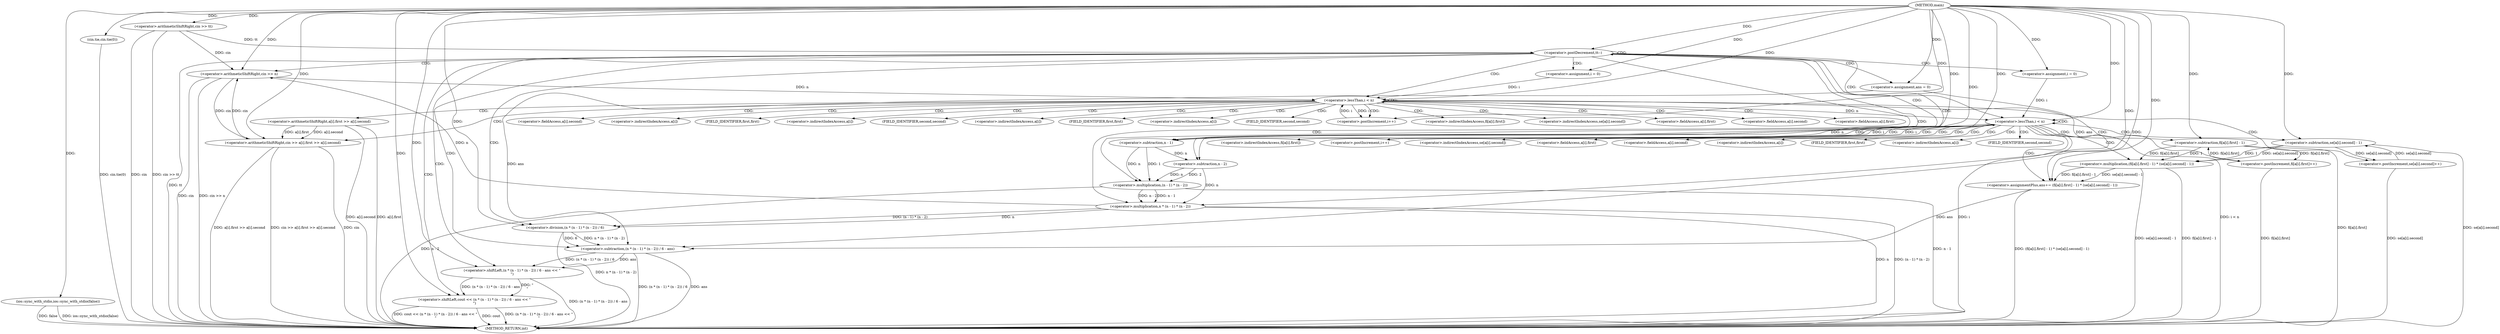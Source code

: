 digraph "main" {  
"1000101" [label = "(METHOD,main)" ]
"1000215" [label = "(METHOD_RETURN,int)" ]
"1000103" [label = "(ios::sync_with_stdio,ios::sync_with_stdio(false))" ]
"1000105" [label = "(cin.tie,cin.tie(0))" ]
"1000108" [label = "(<operator>.arithmeticShiftRight,cin >> tt)" ]
"1000112" [label = "(<operator>.postDecrement,tt--)" ]
"1000116" [label = "(<operator>.arithmeticShiftRight,cin >> n)" ]
"1000163" [label = "(<operator>.assignment,ans = 0)" ]
"1000198" [label = "(<operator>.shiftLeft,cout << (n * (n - 1) * (n - 2)) / 6 - ans << \"\n\")" ]
"1000124" [label = "(<operator>.assignment,i = 0)" ]
"1000127" [label = "(<operator>.lessThan,i < n)" ]
"1000130" [label = "(<operator>.postIncrement,i++)" ]
"1000168" [label = "(<operator>.assignment,i = 0)" ]
"1000171" [label = "(<operator>.lessThan,i < n)" ]
"1000174" [label = "(<operator>.postIncrement,i++)" ]
"1000133" [label = "(<operator>.arithmeticShiftRight,cin >> a[i].first >> a[i].second)" ]
"1000146" [label = "(<operator>.postIncrement,fi[a[i].first]++)" ]
"1000154" [label = "(<operator>.postIncrement,se[a[i].second]++)" ]
"1000177" [label = "(<operator>.assignmentPlus,ans+= (fi[a[i].first] - 1) * (se[a[i].second] - 1))" ]
"1000200" [label = "(<operator>.shiftLeft,(n * (n - 1) * (n - 2)) / 6 - ans << \"\n\")" ]
"1000201" [label = "(<operator>.subtraction,(n * (n - 1) * (n - 2)) / 6 - ans)" ]
"1000135" [label = "(<operator>.arithmeticShiftRight,a[i].first >> a[i].second)" ]
"1000179" [label = "(<operator>.multiplication,(fi[a[i].first] - 1) * (se[a[i].second] - 1))" ]
"1000202" [label = "(<operator>.division,(n * (n - 1) * (n - 2)) / 6)" ]
"1000180" [label = "(<operator>.subtraction,fi[a[i].first] - 1)" ]
"1000189" [label = "(<operator>.subtraction,se[a[i].second] - 1)" ]
"1000203" [label = "(<operator>.multiplication,n * (n - 1) * (n - 2))" ]
"1000205" [label = "(<operator>.multiplication,(n - 1) * (n - 2))" ]
"1000206" [label = "(<operator>.subtraction,n - 1)" ]
"1000209" [label = "(<operator>.subtraction,n - 2)" ]
"1000147" [label = "(<operator>.indirectIndexAccess,fi[a[i].first])" ]
"1000155" [label = "(<operator>.indirectIndexAccess,se[a[i].second])" ]
"1000136" [label = "(<operator>.fieldAccess,a[i].first)" ]
"1000141" [label = "(<operator>.fieldAccess,a[i].second)" ]
"1000149" [label = "(<operator>.fieldAccess,a[i].first)" ]
"1000157" [label = "(<operator>.fieldAccess,a[i].second)" ]
"1000137" [label = "(<operator>.indirectIndexAccess,a[i])" ]
"1000140" [label = "(FIELD_IDENTIFIER,first,first)" ]
"1000142" [label = "(<operator>.indirectIndexAccess,a[i])" ]
"1000145" [label = "(FIELD_IDENTIFIER,second,second)" ]
"1000150" [label = "(<operator>.indirectIndexAccess,a[i])" ]
"1000153" [label = "(FIELD_IDENTIFIER,first,first)" ]
"1000158" [label = "(<operator>.indirectIndexAccess,a[i])" ]
"1000161" [label = "(FIELD_IDENTIFIER,second,second)" ]
"1000181" [label = "(<operator>.indirectIndexAccess,fi[a[i].first])" ]
"1000190" [label = "(<operator>.indirectIndexAccess,se[a[i].second])" ]
"1000183" [label = "(<operator>.fieldAccess,a[i].first)" ]
"1000192" [label = "(<operator>.fieldAccess,a[i].second)" ]
"1000184" [label = "(<operator>.indirectIndexAccess,a[i])" ]
"1000187" [label = "(FIELD_IDENTIFIER,first,first)" ]
"1000193" [label = "(<operator>.indirectIndexAccess,a[i])" ]
"1000196" [label = "(FIELD_IDENTIFIER,second,second)" ]
  "1000103" -> "1000215"  [ label = "DDG: ios::sync_with_stdio(false)"] 
  "1000105" -> "1000215"  [ label = "DDG: cin.tie(0)"] 
  "1000108" -> "1000215"  [ label = "DDG: cin"] 
  "1000108" -> "1000215"  [ label = "DDG: cin >> tt"] 
  "1000112" -> "1000215"  [ label = "DDG: tt"] 
  "1000116" -> "1000215"  [ label = "DDG: cin"] 
  "1000116" -> "1000215"  [ label = "DDG: cin >> n"] 
  "1000171" -> "1000215"  [ label = "DDG: i"] 
  "1000171" -> "1000215"  [ label = "DDG: i < n"] 
  "1000203" -> "1000215"  [ label = "DDG: n"] 
  "1000205" -> "1000215"  [ label = "DDG: n - 1"] 
  "1000205" -> "1000215"  [ label = "DDG: n - 2"] 
  "1000203" -> "1000215"  [ label = "DDG: (n - 1) * (n - 2)"] 
  "1000202" -> "1000215"  [ label = "DDG: n * (n - 1) * (n - 2)"] 
  "1000201" -> "1000215"  [ label = "DDG: (n * (n - 1) * (n - 2)) / 6"] 
  "1000201" -> "1000215"  [ label = "DDG: ans"] 
  "1000200" -> "1000215"  [ label = "DDG: (n * (n - 1) * (n - 2)) / 6 - ans"] 
  "1000198" -> "1000215"  [ label = "DDG: (n * (n - 1) * (n - 2)) / 6 - ans << \"\n\""] 
  "1000198" -> "1000215"  [ label = "DDG: cout << (n * (n - 1) * (n - 2)) / 6 - ans << \"\n\""] 
  "1000180" -> "1000215"  [ label = "DDG: fi[a[i].first]"] 
  "1000179" -> "1000215"  [ label = "DDG: fi[a[i].first] - 1"] 
  "1000189" -> "1000215"  [ label = "DDG: se[a[i].second]"] 
  "1000179" -> "1000215"  [ label = "DDG: se[a[i].second] - 1"] 
  "1000177" -> "1000215"  [ label = "DDG: (fi[a[i].first] - 1) * (se[a[i].second] - 1)"] 
  "1000133" -> "1000215"  [ label = "DDG: cin"] 
  "1000135" -> "1000215"  [ label = "DDG: a[i].first"] 
  "1000135" -> "1000215"  [ label = "DDG: a[i].second"] 
  "1000133" -> "1000215"  [ label = "DDG: a[i].first >> a[i].second"] 
  "1000133" -> "1000215"  [ label = "DDG: cin >> a[i].first >> a[i].second"] 
  "1000146" -> "1000215"  [ label = "DDG: fi[a[i].first]"] 
  "1000154" -> "1000215"  [ label = "DDG: se[a[i].second]"] 
  "1000198" -> "1000215"  [ label = "DDG: cout"] 
  "1000103" -> "1000215"  [ label = "DDG: false"] 
  "1000101" -> "1000103"  [ label = "DDG: "] 
  "1000101" -> "1000105"  [ label = "DDG: "] 
  "1000101" -> "1000108"  [ label = "DDG: "] 
  "1000108" -> "1000112"  [ label = "DDG: tt"] 
  "1000101" -> "1000112"  [ label = "DDG: "] 
  "1000101" -> "1000163"  [ label = "DDG: "] 
  "1000108" -> "1000116"  [ label = "DDG: cin"] 
  "1000133" -> "1000116"  [ label = "DDG: cin"] 
  "1000101" -> "1000116"  [ label = "DDG: "] 
  "1000203" -> "1000116"  [ label = "DDG: n"] 
  "1000101" -> "1000124"  [ label = "DDG: "] 
  "1000101" -> "1000168"  [ label = "DDG: "] 
  "1000101" -> "1000198"  [ label = "DDG: "] 
  "1000200" -> "1000198"  [ label = "DDG: (n * (n - 1) * (n - 2)) / 6 - ans"] 
  "1000200" -> "1000198"  [ label = "DDG: \"\n\""] 
  "1000124" -> "1000127"  [ label = "DDG: i"] 
  "1000130" -> "1000127"  [ label = "DDG: i"] 
  "1000101" -> "1000127"  [ label = "DDG: "] 
  "1000116" -> "1000127"  [ label = "DDG: n"] 
  "1000127" -> "1000130"  [ label = "DDG: i"] 
  "1000101" -> "1000130"  [ label = "DDG: "] 
  "1000168" -> "1000171"  [ label = "DDG: i"] 
  "1000174" -> "1000171"  [ label = "DDG: i"] 
  "1000101" -> "1000171"  [ label = "DDG: "] 
  "1000127" -> "1000171"  [ label = "DDG: n"] 
  "1000171" -> "1000174"  [ label = "DDG: i"] 
  "1000101" -> "1000174"  [ label = "DDG: "] 
  "1000179" -> "1000177"  [ label = "DDG: fi[a[i].first] - 1"] 
  "1000179" -> "1000177"  [ label = "DDG: se[a[i].second] - 1"] 
  "1000201" -> "1000200"  [ label = "DDG: (n * (n - 1) * (n - 2)) / 6"] 
  "1000201" -> "1000200"  [ label = "DDG: ans"] 
  "1000101" -> "1000200"  [ label = "DDG: "] 
  "1000116" -> "1000133"  [ label = "DDG: cin"] 
  "1000101" -> "1000133"  [ label = "DDG: "] 
  "1000135" -> "1000133"  [ label = "DDG: a[i].second"] 
  "1000135" -> "1000133"  [ label = "DDG: a[i].first"] 
  "1000180" -> "1000146"  [ label = "DDG: fi[a[i].first]"] 
  "1000189" -> "1000154"  [ label = "DDG: se[a[i].second]"] 
  "1000163" -> "1000177"  [ label = "DDG: ans"] 
  "1000101" -> "1000177"  [ label = "DDG: "] 
  "1000202" -> "1000201"  [ label = "DDG: n * (n - 1) * (n - 2)"] 
  "1000202" -> "1000201"  [ label = "DDG: 6"] 
  "1000163" -> "1000201"  [ label = "DDG: ans"] 
  "1000177" -> "1000201"  [ label = "DDG: ans"] 
  "1000101" -> "1000201"  [ label = "DDG: "] 
  "1000180" -> "1000179"  [ label = "DDG: 1"] 
  "1000180" -> "1000179"  [ label = "DDG: fi[a[i].first]"] 
  "1000189" -> "1000179"  [ label = "DDG: 1"] 
  "1000189" -> "1000179"  [ label = "DDG: se[a[i].second]"] 
  "1000203" -> "1000202"  [ label = "DDG: (n - 1) * (n - 2)"] 
  "1000203" -> "1000202"  [ label = "DDG: n"] 
  "1000101" -> "1000202"  [ label = "DDG: "] 
  "1000146" -> "1000180"  [ label = "DDG: fi[a[i].first]"] 
  "1000101" -> "1000180"  [ label = "DDG: "] 
  "1000154" -> "1000189"  [ label = "DDG: se[a[i].second]"] 
  "1000101" -> "1000189"  [ label = "DDG: "] 
  "1000209" -> "1000203"  [ label = "DDG: n"] 
  "1000101" -> "1000203"  [ label = "DDG: "] 
  "1000205" -> "1000203"  [ label = "DDG: n - 2"] 
  "1000205" -> "1000203"  [ label = "DDG: n - 1"] 
  "1000206" -> "1000205"  [ label = "DDG: n"] 
  "1000206" -> "1000205"  [ label = "DDG: 1"] 
  "1000209" -> "1000205"  [ label = "DDG: n"] 
  "1000209" -> "1000205"  [ label = "DDG: 2"] 
  "1000171" -> "1000206"  [ label = "DDG: n"] 
  "1000101" -> "1000206"  [ label = "DDG: "] 
  "1000206" -> "1000209"  [ label = "DDG: n"] 
  "1000101" -> "1000209"  [ label = "DDG: "] 
  "1000112" -> "1000200"  [ label = "CDG: "] 
  "1000112" -> "1000127"  [ label = "CDG: "] 
  "1000112" -> "1000112"  [ label = "CDG: "] 
  "1000112" -> "1000163"  [ label = "CDG: "] 
  "1000112" -> "1000168"  [ label = "CDG: "] 
  "1000112" -> "1000116"  [ label = "CDG: "] 
  "1000112" -> "1000206"  [ label = "CDG: "] 
  "1000112" -> "1000203"  [ label = "CDG: "] 
  "1000112" -> "1000205"  [ label = "CDG: "] 
  "1000112" -> "1000201"  [ label = "CDG: "] 
  "1000112" -> "1000202"  [ label = "CDG: "] 
  "1000112" -> "1000124"  [ label = "CDG: "] 
  "1000112" -> "1000171"  [ label = "CDG: "] 
  "1000112" -> "1000209"  [ label = "CDG: "] 
  "1000112" -> "1000198"  [ label = "CDG: "] 
  "1000127" -> "1000153"  [ label = "CDG: "] 
  "1000127" -> "1000127"  [ label = "CDG: "] 
  "1000127" -> "1000142"  [ label = "CDG: "] 
  "1000127" -> "1000141"  [ label = "CDG: "] 
  "1000127" -> "1000161"  [ label = "CDG: "] 
  "1000127" -> "1000150"  [ label = "CDG: "] 
  "1000127" -> "1000135"  [ label = "CDG: "] 
  "1000127" -> "1000133"  [ label = "CDG: "] 
  "1000127" -> "1000136"  [ label = "CDG: "] 
  "1000127" -> "1000157"  [ label = "CDG: "] 
  "1000127" -> "1000149"  [ label = "CDG: "] 
  "1000127" -> "1000158"  [ label = "CDG: "] 
  "1000127" -> "1000155"  [ label = "CDG: "] 
  "1000127" -> "1000137"  [ label = "CDG: "] 
  "1000127" -> "1000154"  [ label = "CDG: "] 
  "1000127" -> "1000147"  [ label = "CDG: "] 
  "1000127" -> "1000145"  [ label = "CDG: "] 
  "1000127" -> "1000130"  [ label = "CDG: "] 
  "1000127" -> "1000146"  [ label = "CDG: "] 
  "1000127" -> "1000140"  [ label = "CDG: "] 
  "1000171" -> "1000174"  [ label = "CDG: "] 
  "1000171" -> "1000180"  [ label = "CDG: "] 
  "1000171" -> "1000183"  [ label = "CDG: "] 
  "1000171" -> "1000189"  [ label = "CDG: "] 
  "1000171" -> "1000196"  [ label = "CDG: "] 
  "1000171" -> "1000190"  [ label = "CDG: "] 
  "1000171" -> "1000171"  [ label = "CDG: "] 
  "1000171" -> "1000179"  [ label = "CDG: "] 
  "1000171" -> "1000193"  [ label = "CDG: "] 
  "1000171" -> "1000192"  [ label = "CDG: "] 
  "1000171" -> "1000184"  [ label = "CDG: "] 
  "1000171" -> "1000177"  [ label = "CDG: "] 
  "1000171" -> "1000187"  [ label = "CDG: "] 
  "1000171" -> "1000181"  [ label = "CDG: "] 
}
